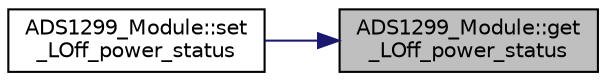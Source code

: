 digraph "ADS1299_Module::get_LOff_power_status"
{
 // LATEX_PDF_SIZE
  edge [fontname="Helvetica",fontsize="10",labelfontname="Helvetica",labelfontsize="10"];
  node [fontname="Helvetica",fontsize="10",shape=record];
  rankdir="RL";
  Node1 [label="ADS1299_Module::get\l_LOff_power_status",height=0.2,width=0.4,color="black", fillcolor="grey75", style="filled", fontcolor="black",tooltip="Gets the current lead-off comparator status."];
  Node1 -> Node2 [dir="back",color="midnightblue",fontsize="10",style="solid",fontname="Helvetica"];
  Node2 [label="ADS1299_Module::set\l_LOff_power_status",height=0.2,width=0.4,color="black", fillcolor="white", style="filled",URL="$class_a_d_s1299___module.html#a951b04edd526cdf671009b328927288d",tooltip="Sets the current lead-off comparator status."];
}

